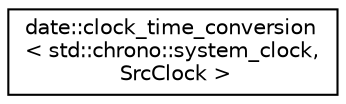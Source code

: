 digraph "Graphical Class Hierarchy"
{
 // LATEX_PDF_SIZE
  edge [fontname="Helvetica",fontsize="10",labelfontname="Helvetica",labelfontsize="10"];
  node [fontname="Helvetica",fontsize="10",shape=record];
  rankdir="LR";
  Node0 [label="date::clock_time_conversion\l\< std::chrono::system_clock,\l SrcClock \>",height=0.2,width=0.4,color="black", fillcolor="white", style="filled",URL="$structdate_1_1clock__time__conversion_3_01std_1_1chrono_1_1system__clock_00_01SrcClock_01_4.html",tooltip=" "];
}
